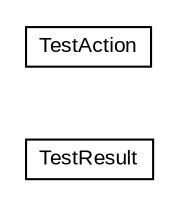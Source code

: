 #!/usr/local/bin/dot
#
# Class diagram 
# Generated by UMLGraph version R5_6-24-gf6e263 (http://www.umlgraph.org/)
#

digraph G {
	edge [fontname="arial",fontsize=10,labelfontname="arial",labelfontsize=10];
	node [fontname="arial",fontsize=10,shape=plaintext];
	nodesep=0.25;
	ranksep=0.5;
	rankdir=LR;
	// com.gwtplatform.dispatch.rpc.shared.action.TestResult
	c28889 [label=<<table title="com.gwtplatform.dispatch.rpc.shared.action.TestResult" border="0" cellborder="1" cellspacing="0" cellpadding="2" port="p" href="./TestResult.html">
		<tr><td><table border="0" cellspacing="0" cellpadding="1">
<tr><td align="center" balign="center"> TestResult </td></tr>
		</table></td></tr>
		</table>>, URL="./TestResult.html", fontname="arial", fontcolor="black", fontsize=10.0];
	// com.gwtplatform.dispatch.rpc.shared.action.TestAction
	c28890 [label=<<table title="com.gwtplatform.dispatch.rpc.shared.action.TestAction" border="0" cellborder="1" cellspacing="0" cellpadding="2" port="p" href="./TestAction.html">
		<tr><td><table border="0" cellspacing="0" cellpadding="1">
<tr><td align="center" balign="center"> TestAction </td></tr>
		</table></td></tr>
		</table>>, URL="./TestAction.html", fontname="arial", fontcolor="black", fontsize=10.0];
}

